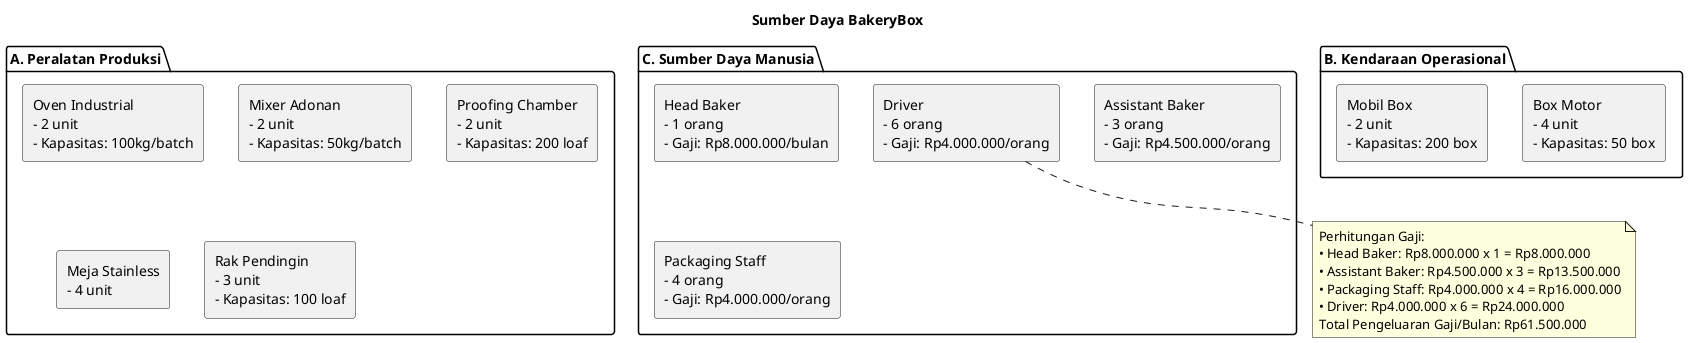 @startuml
title Sumber Daya BakeryBox

' Bagian A: Peralatan Produksi
package "A. Peralatan Produksi" {
  rectangle "Oven Industrial\n- 2 unit\n- Kapasitas: 100kg/batch" as oven
  rectangle "Mixer Adonan\n- 2 unit\n- Kapasitas: 50kg/batch" as mixer
  rectangle "Proofing Chamber\n- 2 unit\n- Kapasitas: 200 loaf" as proofing
  rectangle "Meja Stainless\n- 4 unit" as meja
  rectangle "Rak Pendingin\n- 3 unit\n- Kapasitas: 100 loaf" as rak
}

' Bagian B: Kendaraan Operasional
package "B. Kendaraan Operasional" {
  rectangle "Box Motor\n- 4 unit\n- Kapasitas: 50 box" as box_motor
  rectangle "Mobil Box\n- 2 unit\n- Kapasitas: 200 box" as mobil_box
}

' Bagian C: Sumber Daya Manusia
package "C. Sumber Daya Manusia" {
  rectangle "Head Baker\n- 1 orang\n- Gaji: Rp8.000.000/bulan" as head_baker
  rectangle "Assistant Baker\n- 3 orang\n- Gaji: Rp4.500.000/orang" as assistant_baker
  rectangle "Packaging Staff\n- 4 orang\n- Gaji: Rp4.000.000/orang" as packaging_staff
  rectangle "Driver\n- 6 orang\n- Gaji: Rp4.000.000/orang" as driver
}

' Total Gaji
note bottom of driver
Perhitungan Gaji:
• Head Baker: Rp8.000.000 x 1 = Rp8.000.000
• Assistant Baker: Rp4.500.000 x 3 = Rp13.500.000
• Packaging Staff: Rp4.000.000 x 4 = Rp16.000.000
• Driver: Rp4.000.000 x 6 = Rp24.000.000
Total Pengeluaran Gaji/Bulan: Rp61.500.000
end note

@enduml
